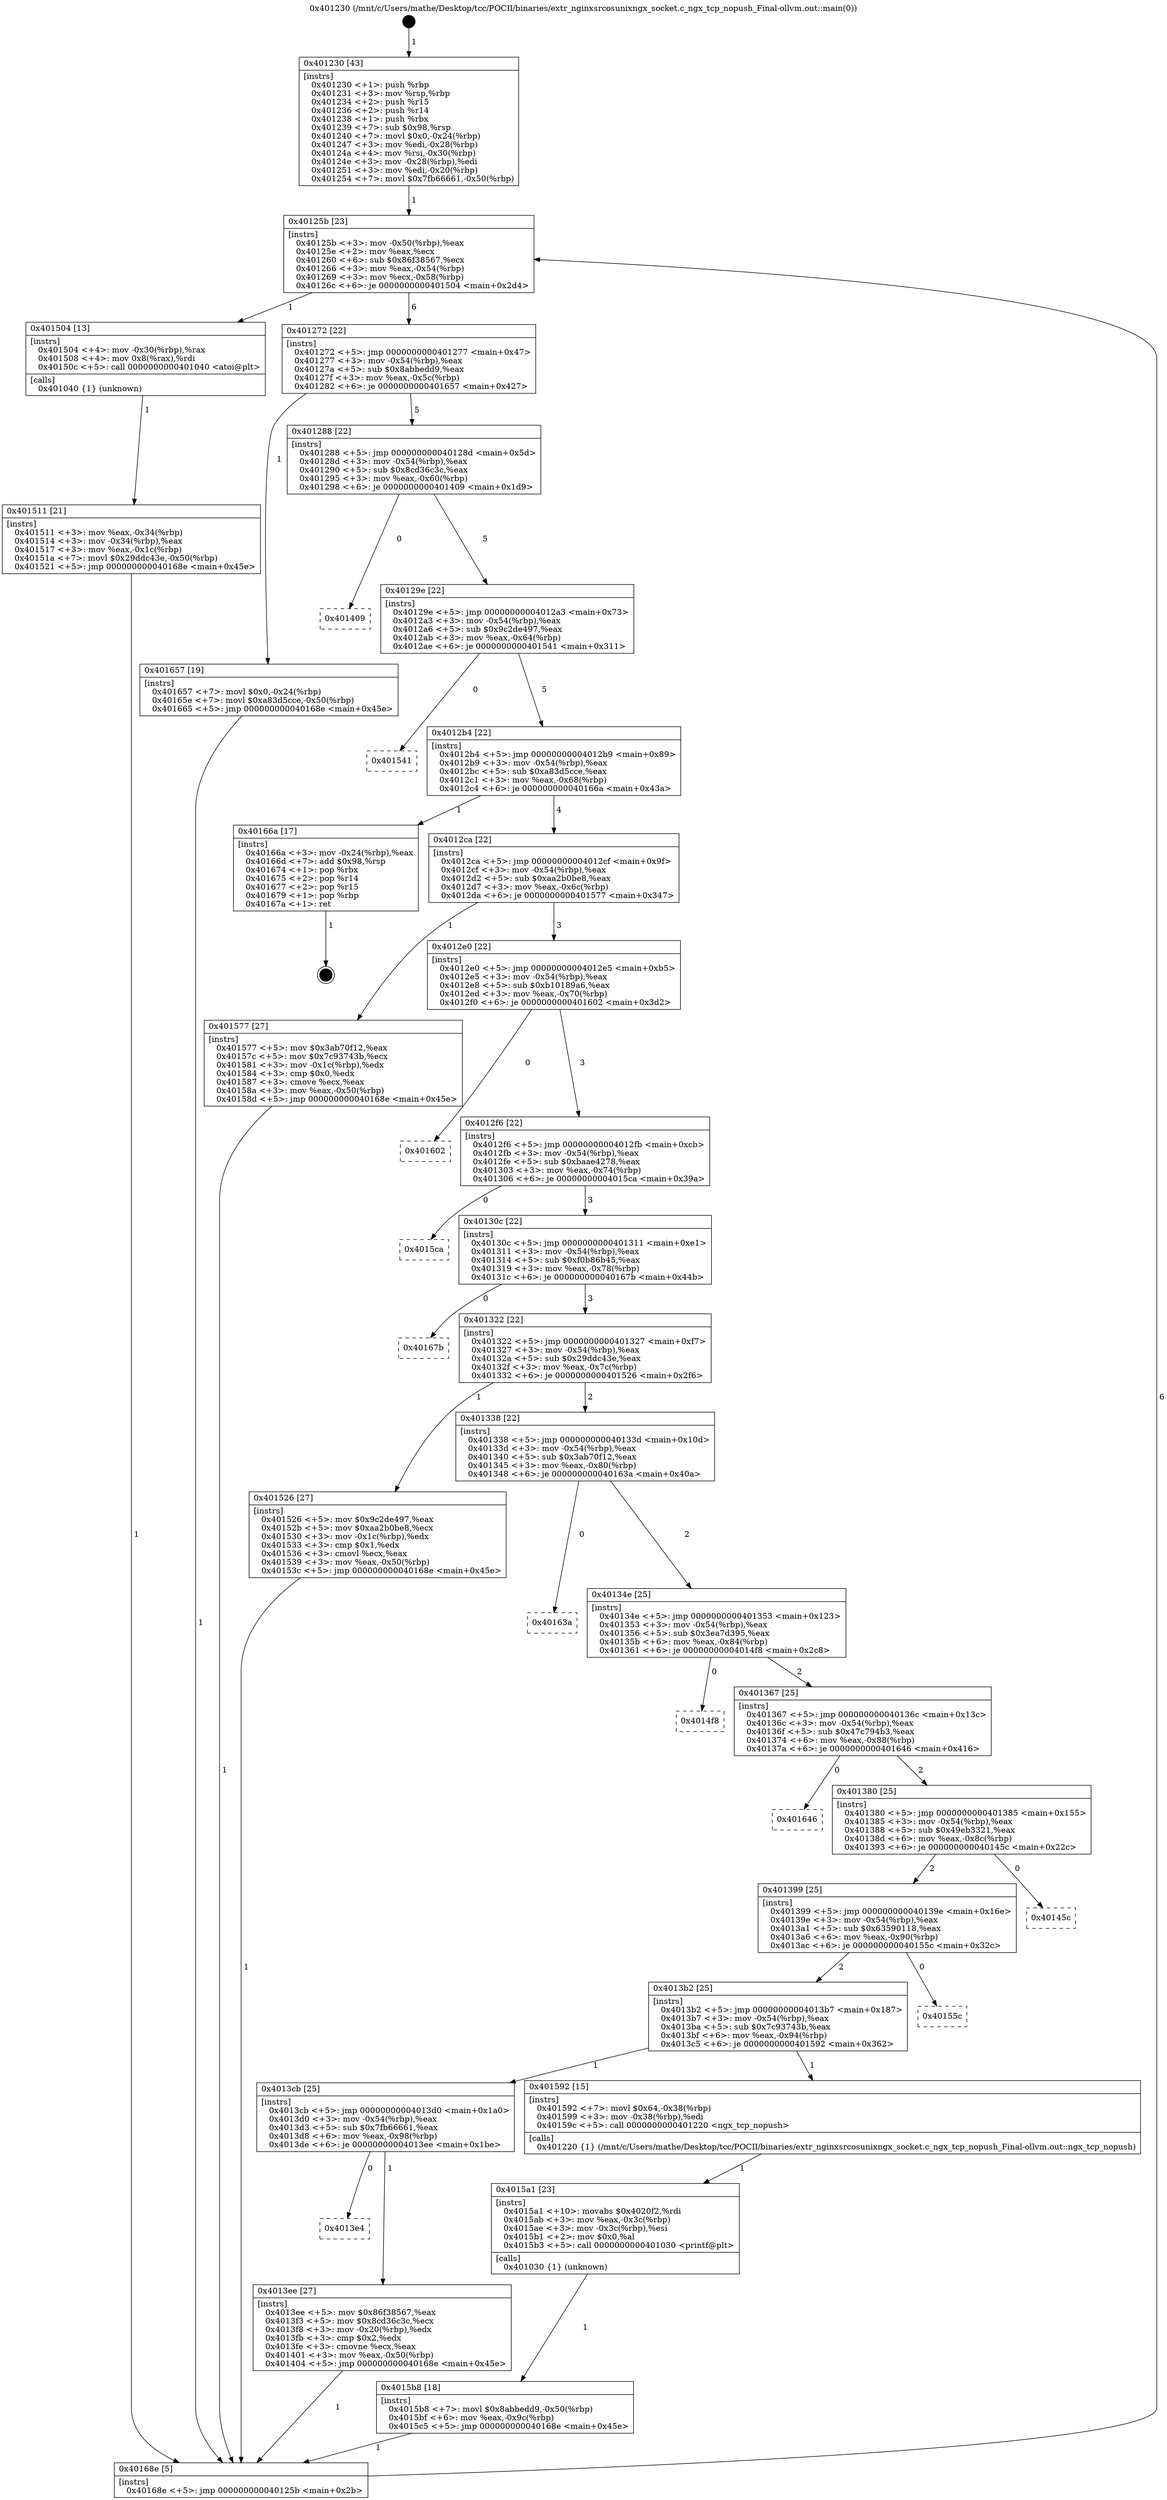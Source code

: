 digraph "0x401230" {
  label = "0x401230 (/mnt/c/Users/mathe/Desktop/tcc/POCII/binaries/extr_nginxsrcosunixngx_socket.c_ngx_tcp_nopush_Final-ollvm.out::main(0))"
  labelloc = "t"
  node[shape=record]

  Entry [label="",width=0.3,height=0.3,shape=circle,fillcolor=black,style=filled]
  "0x40125b" [label="{
     0x40125b [23]\l
     | [instrs]\l
     &nbsp;&nbsp;0x40125b \<+3\>: mov -0x50(%rbp),%eax\l
     &nbsp;&nbsp;0x40125e \<+2\>: mov %eax,%ecx\l
     &nbsp;&nbsp;0x401260 \<+6\>: sub $0x86f38567,%ecx\l
     &nbsp;&nbsp;0x401266 \<+3\>: mov %eax,-0x54(%rbp)\l
     &nbsp;&nbsp;0x401269 \<+3\>: mov %ecx,-0x58(%rbp)\l
     &nbsp;&nbsp;0x40126c \<+6\>: je 0000000000401504 \<main+0x2d4\>\l
  }"]
  "0x401504" [label="{
     0x401504 [13]\l
     | [instrs]\l
     &nbsp;&nbsp;0x401504 \<+4\>: mov -0x30(%rbp),%rax\l
     &nbsp;&nbsp;0x401508 \<+4\>: mov 0x8(%rax),%rdi\l
     &nbsp;&nbsp;0x40150c \<+5\>: call 0000000000401040 \<atoi@plt\>\l
     | [calls]\l
     &nbsp;&nbsp;0x401040 \{1\} (unknown)\l
  }"]
  "0x401272" [label="{
     0x401272 [22]\l
     | [instrs]\l
     &nbsp;&nbsp;0x401272 \<+5\>: jmp 0000000000401277 \<main+0x47\>\l
     &nbsp;&nbsp;0x401277 \<+3\>: mov -0x54(%rbp),%eax\l
     &nbsp;&nbsp;0x40127a \<+5\>: sub $0x8abbedd9,%eax\l
     &nbsp;&nbsp;0x40127f \<+3\>: mov %eax,-0x5c(%rbp)\l
     &nbsp;&nbsp;0x401282 \<+6\>: je 0000000000401657 \<main+0x427\>\l
  }"]
  Exit [label="",width=0.3,height=0.3,shape=circle,fillcolor=black,style=filled,peripheries=2]
  "0x401657" [label="{
     0x401657 [19]\l
     | [instrs]\l
     &nbsp;&nbsp;0x401657 \<+7\>: movl $0x0,-0x24(%rbp)\l
     &nbsp;&nbsp;0x40165e \<+7\>: movl $0xa83d5cce,-0x50(%rbp)\l
     &nbsp;&nbsp;0x401665 \<+5\>: jmp 000000000040168e \<main+0x45e\>\l
  }"]
  "0x401288" [label="{
     0x401288 [22]\l
     | [instrs]\l
     &nbsp;&nbsp;0x401288 \<+5\>: jmp 000000000040128d \<main+0x5d\>\l
     &nbsp;&nbsp;0x40128d \<+3\>: mov -0x54(%rbp),%eax\l
     &nbsp;&nbsp;0x401290 \<+5\>: sub $0x8cd36c3c,%eax\l
     &nbsp;&nbsp;0x401295 \<+3\>: mov %eax,-0x60(%rbp)\l
     &nbsp;&nbsp;0x401298 \<+6\>: je 0000000000401409 \<main+0x1d9\>\l
  }"]
  "0x4015b8" [label="{
     0x4015b8 [18]\l
     | [instrs]\l
     &nbsp;&nbsp;0x4015b8 \<+7\>: movl $0x8abbedd9,-0x50(%rbp)\l
     &nbsp;&nbsp;0x4015bf \<+6\>: mov %eax,-0x9c(%rbp)\l
     &nbsp;&nbsp;0x4015c5 \<+5\>: jmp 000000000040168e \<main+0x45e\>\l
  }"]
  "0x401409" [label="{
     0x401409\l
  }", style=dashed]
  "0x40129e" [label="{
     0x40129e [22]\l
     | [instrs]\l
     &nbsp;&nbsp;0x40129e \<+5\>: jmp 00000000004012a3 \<main+0x73\>\l
     &nbsp;&nbsp;0x4012a3 \<+3\>: mov -0x54(%rbp),%eax\l
     &nbsp;&nbsp;0x4012a6 \<+5\>: sub $0x9c2de497,%eax\l
     &nbsp;&nbsp;0x4012ab \<+3\>: mov %eax,-0x64(%rbp)\l
     &nbsp;&nbsp;0x4012ae \<+6\>: je 0000000000401541 \<main+0x311\>\l
  }"]
  "0x4015a1" [label="{
     0x4015a1 [23]\l
     | [instrs]\l
     &nbsp;&nbsp;0x4015a1 \<+10\>: movabs $0x4020f2,%rdi\l
     &nbsp;&nbsp;0x4015ab \<+3\>: mov %eax,-0x3c(%rbp)\l
     &nbsp;&nbsp;0x4015ae \<+3\>: mov -0x3c(%rbp),%esi\l
     &nbsp;&nbsp;0x4015b1 \<+2\>: mov $0x0,%al\l
     &nbsp;&nbsp;0x4015b3 \<+5\>: call 0000000000401030 \<printf@plt\>\l
     | [calls]\l
     &nbsp;&nbsp;0x401030 \{1\} (unknown)\l
  }"]
  "0x401541" [label="{
     0x401541\l
  }", style=dashed]
  "0x4012b4" [label="{
     0x4012b4 [22]\l
     | [instrs]\l
     &nbsp;&nbsp;0x4012b4 \<+5\>: jmp 00000000004012b9 \<main+0x89\>\l
     &nbsp;&nbsp;0x4012b9 \<+3\>: mov -0x54(%rbp),%eax\l
     &nbsp;&nbsp;0x4012bc \<+5\>: sub $0xa83d5cce,%eax\l
     &nbsp;&nbsp;0x4012c1 \<+3\>: mov %eax,-0x68(%rbp)\l
     &nbsp;&nbsp;0x4012c4 \<+6\>: je 000000000040166a \<main+0x43a\>\l
  }"]
  "0x401511" [label="{
     0x401511 [21]\l
     | [instrs]\l
     &nbsp;&nbsp;0x401511 \<+3\>: mov %eax,-0x34(%rbp)\l
     &nbsp;&nbsp;0x401514 \<+3\>: mov -0x34(%rbp),%eax\l
     &nbsp;&nbsp;0x401517 \<+3\>: mov %eax,-0x1c(%rbp)\l
     &nbsp;&nbsp;0x40151a \<+7\>: movl $0x29ddc43e,-0x50(%rbp)\l
     &nbsp;&nbsp;0x401521 \<+5\>: jmp 000000000040168e \<main+0x45e\>\l
  }"]
  "0x40166a" [label="{
     0x40166a [17]\l
     | [instrs]\l
     &nbsp;&nbsp;0x40166a \<+3\>: mov -0x24(%rbp),%eax\l
     &nbsp;&nbsp;0x40166d \<+7\>: add $0x98,%rsp\l
     &nbsp;&nbsp;0x401674 \<+1\>: pop %rbx\l
     &nbsp;&nbsp;0x401675 \<+2\>: pop %r14\l
     &nbsp;&nbsp;0x401677 \<+2\>: pop %r15\l
     &nbsp;&nbsp;0x401679 \<+1\>: pop %rbp\l
     &nbsp;&nbsp;0x40167a \<+1\>: ret\l
  }"]
  "0x4012ca" [label="{
     0x4012ca [22]\l
     | [instrs]\l
     &nbsp;&nbsp;0x4012ca \<+5\>: jmp 00000000004012cf \<main+0x9f\>\l
     &nbsp;&nbsp;0x4012cf \<+3\>: mov -0x54(%rbp),%eax\l
     &nbsp;&nbsp;0x4012d2 \<+5\>: sub $0xaa2b0be8,%eax\l
     &nbsp;&nbsp;0x4012d7 \<+3\>: mov %eax,-0x6c(%rbp)\l
     &nbsp;&nbsp;0x4012da \<+6\>: je 0000000000401577 \<main+0x347\>\l
  }"]
  "0x401230" [label="{
     0x401230 [43]\l
     | [instrs]\l
     &nbsp;&nbsp;0x401230 \<+1\>: push %rbp\l
     &nbsp;&nbsp;0x401231 \<+3\>: mov %rsp,%rbp\l
     &nbsp;&nbsp;0x401234 \<+2\>: push %r15\l
     &nbsp;&nbsp;0x401236 \<+2\>: push %r14\l
     &nbsp;&nbsp;0x401238 \<+1\>: push %rbx\l
     &nbsp;&nbsp;0x401239 \<+7\>: sub $0x98,%rsp\l
     &nbsp;&nbsp;0x401240 \<+7\>: movl $0x0,-0x24(%rbp)\l
     &nbsp;&nbsp;0x401247 \<+3\>: mov %edi,-0x28(%rbp)\l
     &nbsp;&nbsp;0x40124a \<+4\>: mov %rsi,-0x30(%rbp)\l
     &nbsp;&nbsp;0x40124e \<+3\>: mov -0x28(%rbp),%edi\l
     &nbsp;&nbsp;0x401251 \<+3\>: mov %edi,-0x20(%rbp)\l
     &nbsp;&nbsp;0x401254 \<+7\>: movl $0x7fb66661,-0x50(%rbp)\l
  }"]
  "0x401577" [label="{
     0x401577 [27]\l
     | [instrs]\l
     &nbsp;&nbsp;0x401577 \<+5\>: mov $0x3ab70f12,%eax\l
     &nbsp;&nbsp;0x40157c \<+5\>: mov $0x7c93743b,%ecx\l
     &nbsp;&nbsp;0x401581 \<+3\>: mov -0x1c(%rbp),%edx\l
     &nbsp;&nbsp;0x401584 \<+3\>: cmp $0x0,%edx\l
     &nbsp;&nbsp;0x401587 \<+3\>: cmove %ecx,%eax\l
     &nbsp;&nbsp;0x40158a \<+3\>: mov %eax,-0x50(%rbp)\l
     &nbsp;&nbsp;0x40158d \<+5\>: jmp 000000000040168e \<main+0x45e\>\l
  }"]
  "0x4012e0" [label="{
     0x4012e0 [22]\l
     | [instrs]\l
     &nbsp;&nbsp;0x4012e0 \<+5\>: jmp 00000000004012e5 \<main+0xb5\>\l
     &nbsp;&nbsp;0x4012e5 \<+3\>: mov -0x54(%rbp),%eax\l
     &nbsp;&nbsp;0x4012e8 \<+5\>: sub $0xb10189a6,%eax\l
     &nbsp;&nbsp;0x4012ed \<+3\>: mov %eax,-0x70(%rbp)\l
     &nbsp;&nbsp;0x4012f0 \<+6\>: je 0000000000401602 \<main+0x3d2\>\l
  }"]
  "0x40168e" [label="{
     0x40168e [5]\l
     | [instrs]\l
     &nbsp;&nbsp;0x40168e \<+5\>: jmp 000000000040125b \<main+0x2b\>\l
  }"]
  "0x401602" [label="{
     0x401602\l
  }", style=dashed]
  "0x4012f6" [label="{
     0x4012f6 [22]\l
     | [instrs]\l
     &nbsp;&nbsp;0x4012f6 \<+5\>: jmp 00000000004012fb \<main+0xcb\>\l
     &nbsp;&nbsp;0x4012fb \<+3\>: mov -0x54(%rbp),%eax\l
     &nbsp;&nbsp;0x4012fe \<+5\>: sub $0xbaae4278,%eax\l
     &nbsp;&nbsp;0x401303 \<+3\>: mov %eax,-0x74(%rbp)\l
     &nbsp;&nbsp;0x401306 \<+6\>: je 00000000004015ca \<main+0x39a\>\l
  }"]
  "0x4013e4" [label="{
     0x4013e4\l
  }", style=dashed]
  "0x4015ca" [label="{
     0x4015ca\l
  }", style=dashed]
  "0x40130c" [label="{
     0x40130c [22]\l
     | [instrs]\l
     &nbsp;&nbsp;0x40130c \<+5\>: jmp 0000000000401311 \<main+0xe1\>\l
     &nbsp;&nbsp;0x401311 \<+3\>: mov -0x54(%rbp),%eax\l
     &nbsp;&nbsp;0x401314 \<+5\>: sub $0xf0b86b45,%eax\l
     &nbsp;&nbsp;0x401319 \<+3\>: mov %eax,-0x78(%rbp)\l
     &nbsp;&nbsp;0x40131c \<+6\>: je 000000000040167b \<main+0x44b\>\l
  }"]
  "0x4013ee" [label="{
     0x4013ee [27]\l
     | [instrs]\l
     &nbsp;&nbsp;0x4013ee \<+5\>: mov $0x86f38567,%eax\l
     &nbsp;&nbsp;0x4013f3 \<+5\>: mov $0x8cd36c3c,%ecx\l
     &nbsp;&nbsp;0x4013f8 \<+3\>: mov -0x20(%rbp),%edx\l
     &nbsp;&nbsp;0x4013fb \<+3\>: cmp $0x2,%edx\l
     &nbsp;&nbsp;0x4013fe \<+3\>: cmovne %ecx,%eax\l
     &nbsp;&nbsp;0x401401 \<+3\>: mov %eax,-0x50(%rbp)\l
     &nbsp;&nbsp;0x401404 \<+5\>: jmp 000000000040168e \<main+0x45e\>\l
  }"]
  "0x40167b" [label="{
     0x40167b\l
  }", style=dashed]
  "0x401322" [label="{
     0x401322 [22]\l
     | [instrs]\l
     &nbsp;&nbsp;0x401322 \<+5\>: jmp 0000000000401327 \<main+0xf7\>\l
     &nbsp;&nbsp;0x401327 \<+3\>: mov -0x54(%rbp),%eax\l
     &nbsp;&nbsp;0x40132a \<+5\>: sub $0x29ddc43e,%eax\l
     &nbsp;&nbsp;0x40132f \<+3\>: mov %eax,-0x7c(%rbp)\l
     &nbsp;&nbsp;0x401332 \<+6\>: je 0000000000401526 \<main+0x2f6\>\l
  }"]
  "0x4013cb" [label="{
     0x4013cb [25]\l
     | [instrs]\l
     &nbsp;&nbsp;0x4013cb \<+5\>: jmp 00000000004013d0 \<main+0x1a0\>\l
     &nbsp;&nbsp;0x4013d0 \<+3\>: mov -0x54(%rbp),%eax\l
     &nbsp;&nbsp;0x4013d3 \<+5\>: sub $0x7fb66661,%eax\l
     &nbsp;&nbsp;0x4013d8 \<+6\>: mov %eax,-0x98(%rbp)\l
     &nbsp;&nbsp;0x4013de \<+6\>: je 00000000004013ee \<main+0x1be\>\l
  }"]
  "0x401526" [label="{
     0x401526 [27]\l
     | [instrs]\l
     &nbsp;&nbsp;0x401526 \<+5\>: mov $0x9c2de497,%eax\l
     &nbsp;&nbsp;0x40152b \<+5\>: mov $0xaa2b0be8,%ecx\l
     &nbsp;&nbsp;0x401530 \<+3\>: mov -0x1c(%rbp),%edx\l
     &nbsp;&nbsp;0x401533 \<+3\>: cmp $0x1,%edx\l
     &nbsp;&nbsp;0x401536 \<+3\>: cmovl %ecx,%eax\l
     &nbsp;&nbsp;0x401539 \<+3\>: mov %eax,-0x50(%rbp)\l
     &nbsp;&nbsp;0x40153c \<+5\>: jmp 000000000040168e \<main+0x45e\>\l
  }"]
  "0x401338" [label="{
     0x401338 [22]\l
     | [instrs]\l
     &nbsp;&nbsp;0x401338 \<+5\>: jmp 000000000040133d \<main+0x10d\>\l
     &nbsp;&nbsp;0x40133d \<+3\>: mov -0x54(%rbp),%eax\l
     &nbsp;&nbsp;0x401340 \<+5\>: sub $0x3ab70f12,%eax\l
     &nbsp;&nbsp;0x401345 \<+3\>: mov %eax,-0x80(%rbp)\l
     &nbsp;&nbsp;0x401348 \<+6\>: je 000000000040163a \<main+0x40a\>\l
  }"]
  "0x401592" [label="{
     0x401592 [15]\l
     | [instrs]\l
     &nbsp;&nbsp;0x401592 \<+7\>: movl $0x64,-0x38(%rbp)\l
     &nbsp;&nbsp;0x401599 \<+3\>: mov -0x38(%rbp),%edi\l
     &nbsp;&nbsp;0x40159c \<+5\>: call 0000000000401220 \<ngx_tcp_nopush\>\l
     | [calls]\l
     &nbsp;&nbsp;0x401220 \{1\} (/mnt/c/Users/mathe/Desktop/tcc/POCII/binaries/extr_nginxsrcosunixngx_socket.c_ngx_tcp_nopush_Final-ollvm.out::ngx_tcp_nopush)\l
  }"]
  "0x40163a" [label="{
     0x40163a\l
  }", style=dashed]
  "0x40134e" [label="{
     0x40134e [25]\l
     | [instrs]\l
     &nbsp;&nbsp;0x40134e \<+5\>: jmp 0000000000401353 \<main+0x123\>\l
     &nbsp;&nbsp;0x401353 \<+3\>: mov -0x54(%rbp),%eax\l
     &nbsp;&nbsp;0x401356 \<+5\>: sub $0x3ea7d395,%eax\l
     &nbsp;&nbsp;0x40135b \<+6\>: mov %eax,-0x84(%rbp)\l
     &nbsp;&nbsp;0x401361 \<+6\>: je 00000000004014f8 \<main+0x2c8\>\l
  }"]
  "0x4013b2" [label="{
     0x4013b2 [25]\l
     | [instrs]\l
     &nbsp;&nbsp;0x4013b2 \<+5\>: jmp 00000000004013b7 \<main+0x187\>\l
     &nbsp;&nbsp;0x4013b7 \<+3\>: mov -0x54(%rbp),%eax\l
     &nbsp;&nbsp;0x4013ba \<+5\>: sub $0x7c93743b,%eax\l
     &nbsp;&nbsp;0x4013bf \<+6\>: mov %eax,-0x94(%rbp)\l
     &nbsp;&nbsp;0x4013c5 \<+6\>: je 0000000000401592 \<main+0x362\>\l
  }"]
  "0x4014f8" [label="{
     0x4014f8\l
  }", style=dashed]
  "0x401367" [label="{
     0x401367 [25]\l
     | [instrs]\l
     &nbsp;&nbsp;0x401367 \<+5\>: jmp 000000000040136c \<main+0x13c\>\l
     &nbsp;&nbsp;0x40136c \<+3\>: mov -0x54(%rbp),%eax\l
     &nbsp;&nbsp;0x40136f \<+5\>: sub $0x47c794b3,%eax\l
     &nbsp;&nbsp;0x401374 \<+6\>: mov %eax,-0x88(%rbp)\l
     &nbsp;&nbsp;0x40137a \<+6\>: je 0000000000401646 \<main+0x416\>\l
  }"]
  "0x40155c" [label="{
     0x40155c\l
  }", style=dashed]
  "0x401646" [label="{
     0x401646\l
  }", style=dashed]
  "0x401380" [label="{
     0x401380 [25]\l
     | [instrs]\l
     &nbsp;&nbsp;0x401380 \<+5\>: jmp 0000000000401385 \<main+0x155\>\l
     &nbsp;&nbsp;0x401385 \<+3\>: mov -0x54(%rbp),%eax\l
     &nbsp;&nbsp;0x401388 \<+5\>: sub $0x49eb3321,%eax\l
     &nbsp;&nbsp;0x40138d \<+6\>: mov %eax,-0x8c(%rbp)\l
     &nbsp;&nbsp;0x401393 \<+6\>: je 000000000040145c \<main+0x22c\>\l
  }"]
  "0x401399" [label="{
     0x401399 [25]\l
     | [instrs]\l
     &nbsp;&nbsp;0x401399 \<+5\>: jmp 000000000040139e \<main+0x16e\>\l
     &nbsp;&nbsp;0x40139e \<+3\>: mov -0x54(%rbp),%eax\l
     &nbsp;&nbsp;0x4013a1 \<+5\>: sub $0x63590118,%eax\l
     &nbsp;&nbsp;0x4013a6 \<+6\>: mov %eax,-0x90(%rbp)\l
     &nbsp;&nbsp;0x4013ac \<+6\>: je 000000000040155c \<main+0x32c\>\l
  }"]
  "0x40145c" [label="{
     0x40145c\l
  }", style=dashed]
  Entry -> "0x401230" [label=" 1"]
  "0x40125b" -> "0x401504" [label=" 1"]
  "0x40125b" -> "0x401272" [label=" 6"]
  "0x40166a" -> Exit [label=" 1"]
  "0x401272" -> "0x401657" [label=" 1"]
  "0x401272" -> "0x401288" [label=" 5"]
  "0x401657" -> "0x40168e" [label=" 1"]
  "0x401288" -> "0x401409" [label=" 0"]
  "0x401288" -> "0x40129e" [label=" 5"]
  "0x4015b8" -> "0x40168e" [label=" 1"]
  "0x40129e" -> "0x401541" [label=" 0"]
  "0x40129e" -> "0x4012b4" [label=" 5"]
  "0x4015a1" -> "0x4015b8" [label=" 1"]
  "0x4012b4" -> "0x40166a" [label=" 1"]
  "0x4012b4" -> "0x4012ca" [label=" 4"]
  "0x401592" -> "0x4015a1" [label=" 1"]
  "0x4012ca" -> "0x401577" [label=" 1"]
  "0x4012ca" -> "0x4012e0" [label=" 3"]
  "0x401577" -> "0x40168e" [label=" 1"]
  "0x4012e0" -> "0x401602" [label=" 0"]
  "0x4012e0" -> "0x4012f6" [label=" 3"]
  "0x401526" -> "0x40168e" [label=" 1"]
  "0x4012f6" -> "0x4015ca" [label=" 0"]
  "0x4012f6" -> "0x40130c" [label=" 3"]
  "0x401511" -> "0x40168e" [label=" 1"]
  "0x40130c" -> "0x40167b" [label=" 0"]
  "0x40130c" -> "0x401322" [label=" 3"]
  "0x401504" -> "0x401511" [label=" 1"]
  "0x401322" -> "0x401526" [label=" 1"]
  "0x401322" -> "0x401338" [label=" 2"]
  "0x401230" -> "0x40125b" [label=" 1"]
  "0x401338" -> "0x40163a" [label=" 0"]
  "0x401338" -> "0x40134e" [label=" 2"]
  "0x4013ee" -> "0x40168e" [label=" 1"]
  "0x40134e" -> "0x4014f8" [label=" 0"]
  "0x40134e" -> "0x401367" [label=" 2"]
  "0x4013cb" -> "0x4013ee" [label=" 1"]
  "0x401367" -> "0x401646" [label=" 0"]
  "0x401367" -> "0x401380" [label=" 2"]
  "0x40168e" -> "0x40125b" [label=" 6"]
  "0x401380" -> "0x40145c" [label=" 0"]
  "0x401380" -> "0x401399" [label=" 2"]
  "0x4013b2" -> "0x4013cb" [label=" 1"]
  "0x401399" -> "0x40155c" [label=" 0"]
  "0x401399" -> "0x4013b2" [label=" 2"]
  "0x4013cb" -> "0x4013e4" [label=" 0"]
  "0x4013b2" -> "0x401592" [label=" 1"]
}
